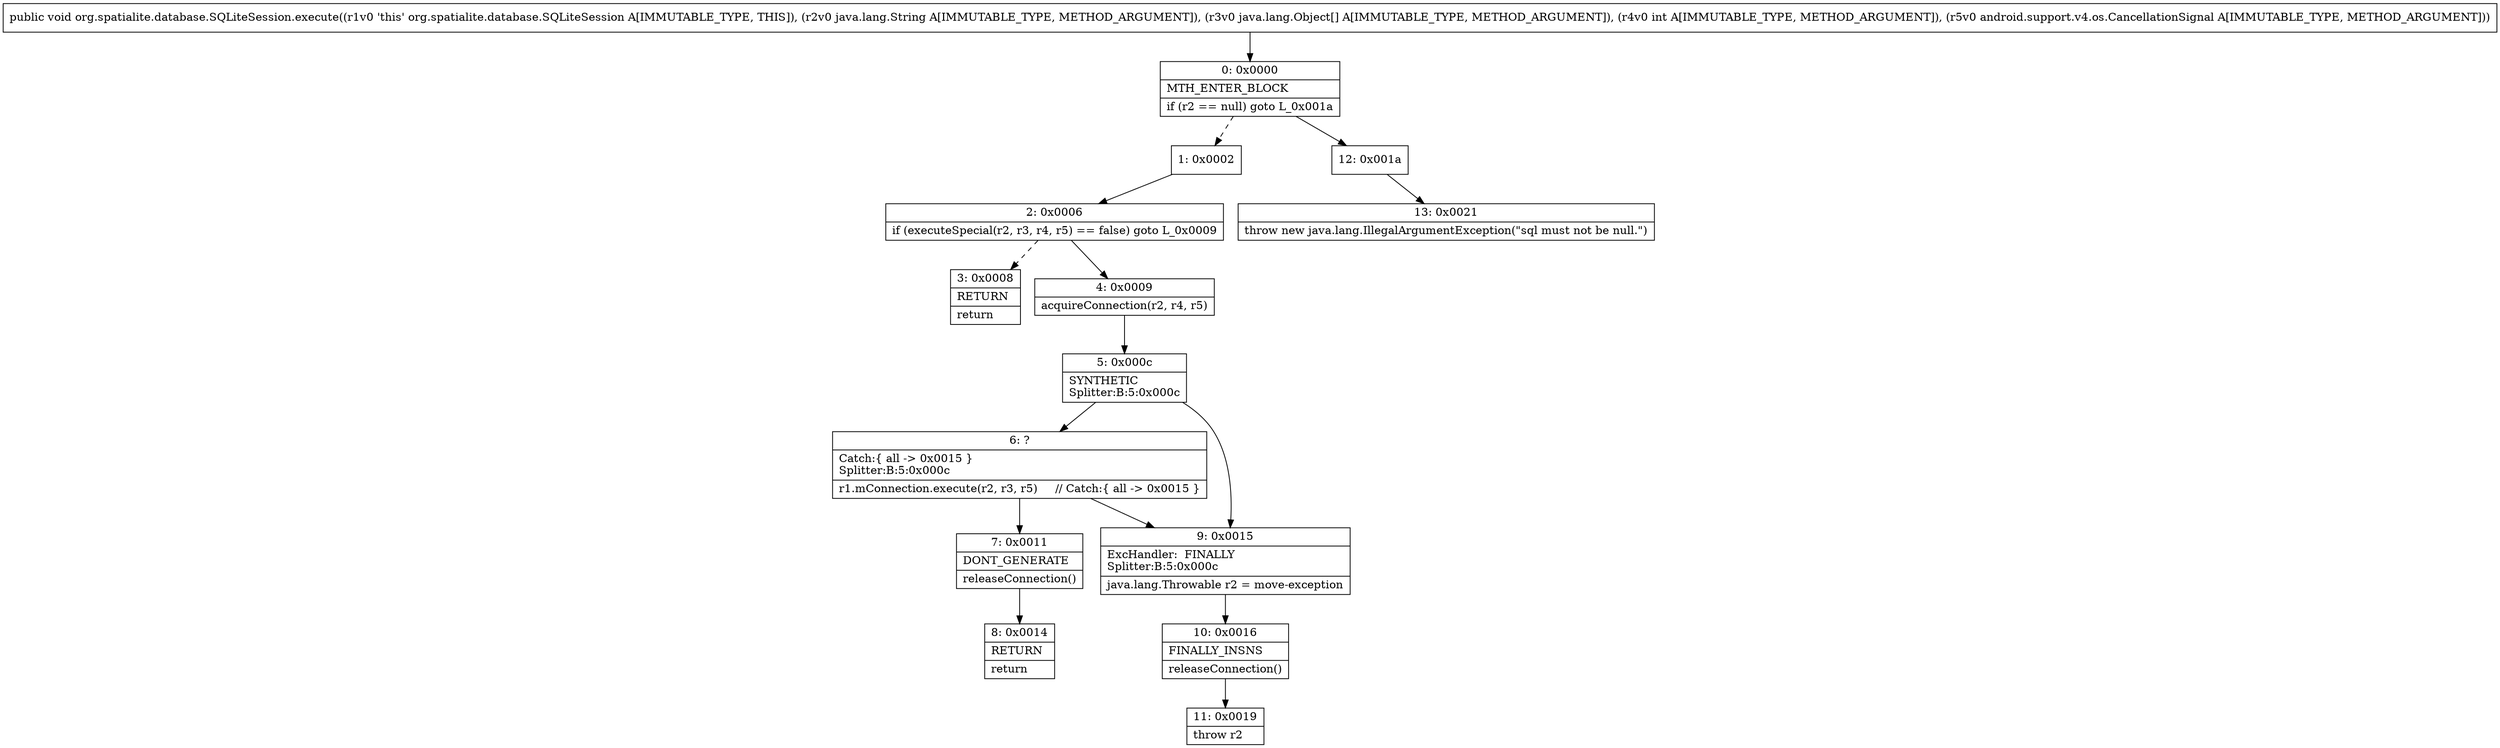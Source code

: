 digraph "CFG fororg.spatialite.database.SQLiteSession.execute(Ljava\/lang\/String;[Ljava\/lang\/Object;ILandroid\/support\/v4\/os\/CancellationSignal;)V" {
Node_0 [shape=record,label="{0\:\ 0x0000|MTH_ENTER_BLOCK\l|if (r2 == null) goto L_0x001a\l}"];
Node_1 [shape=record,label="{1\:\ 0x0002}"];
Node_2 [shape=record,label="{2\:\ 0x0006|if (executeSpecial(r2, r3, r4, r5) == false) goto L_0x0009\l}"];
Node_3 [shape=record,label="{3\:\ 0x0008|RETURN\l|return\l}"];
Node_4 [shape=record,label="{4\:\ 0x0009|acquireConnection(r2, r4, r5)\l}"];
Node_5 [shape=record,label="{5\:\ 0x000c|SYNTHETIC\lSplitter:B:5:0x000c\l}"];
Node_6 [shape=record,label="{6\:\ ?|Catch:\{ all \-\> 0x0015 \}\lSplitter:B:5:0x000c\l|r1.mConnection.execute(r2, r3, r5)     \/\/ Catch:\{ all \-\> 0x0015 \}\l}"];
Node_7 [shape=record,label="{7\:\ 0x0011|DONT_GENERATE\l|releaseConnection()\l}"];
Node_8 [shape=record,label="{8\:\ 0x0014|RETURN\l|return\l}"];
Node_9 [shape=record,label="{9\:\ 0x0015|ExcHandler:  FINALLY\lSplitter:B:5:0x000c\l|java.lang.Throwable r2 = move\-exception\l}"];
Node_10 [shape=record,label="{10\:\ 0x0016|FINALLY_INSNS\l|releaseConnection()\l}"];
Node_11 [shape=record,label="{11\:\ 0x0019|throw r2\l}"];
Node_12 [shape=record,label="{12\:\ 0x001a}"];
Node_13 [shape=record,label="{13\:\ 0x0021|throw new java.lang.IllegalArgumentException(\"sql must not be null.\")\l}"];
MethodNode[shape=record,label="{public void org.spatialite.database.SQLiteSession.execute((r1v0 'this' org.spatialite.database.SQLiteSession A[IMMUTABLE_TYPE, THIS]), (r2v0 java.lang.String A[IMMUTABLE_TYPE, METHOD_ARGUMENT]), (r3v0 java.lang.Object[] A[IMMUTABLE_TYPE, METHOD_ARGUMENT]), (r4v0 int A[IMMUTABLE_TYPE, METHOD_ARGUMENT]), (r5v0 android.support.v4.os.CancellationSignal A[IMMUTABLE_TYPE, METHOD_ARGUMENT])) }"];
MethodNode -> Node_0;
Node_0 -> Node_1[style=dashed];
Node_0 -> Node_12;
Node_1 -> Node_2;
Node_2 -> Node_3[style=dashed];
Node_2 -> Node_4;
Node_4 -> Node_5;
Node_5 -> Node_6;
Node_5 -> Node_9;
Node_6 -> Node_7;
Node_6 -> Node_9;
Node_7 -> Node_8;
Node_9 -> Node_10;
Node_10 -> Node_11;
Node_12 -> Node_13;
}

